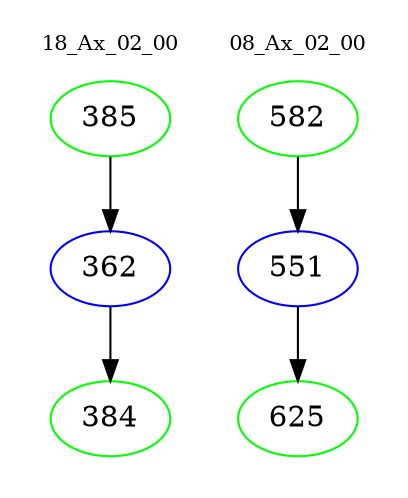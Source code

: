 digraph{
subgraph cluster_0 {
color = white
label = "18_Ax_02_00";
fontsize=10;
T0_385 [label="385", color="green"]
T0_385 -> T0_362 [color="black"]
T0_362 [label="362", color="blue"]
T0_362 -> T0_384 [color="black"]
T0_384 [label="384", color="green"]
}
subgraph cluster_1 {
color = white
label = "08_Ax_02_00";
fontsize=10;
T1_582 [label="582", color="green"]
T1_582 -> T1_551 [color="black"]
T1_551 [label="551", color="blue"]
T1_551 -> T1_625 [color="black"]
T1_625 [label="625", color="green"]
}
}
